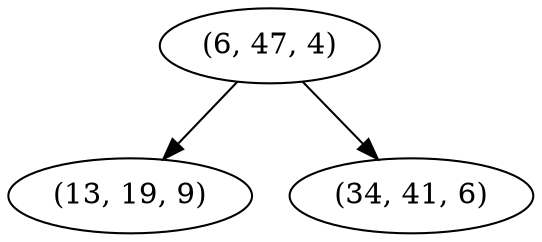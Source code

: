 digraph tree {
    "(6, 47, 4)";
    "(13, 19, 9)";
    "(34, 41, 6)";
    "(6, 47, 4)" -> "(13, 19, 9)";
    "(6, 47, 4)" -> "(34, 41, 6)";
}
